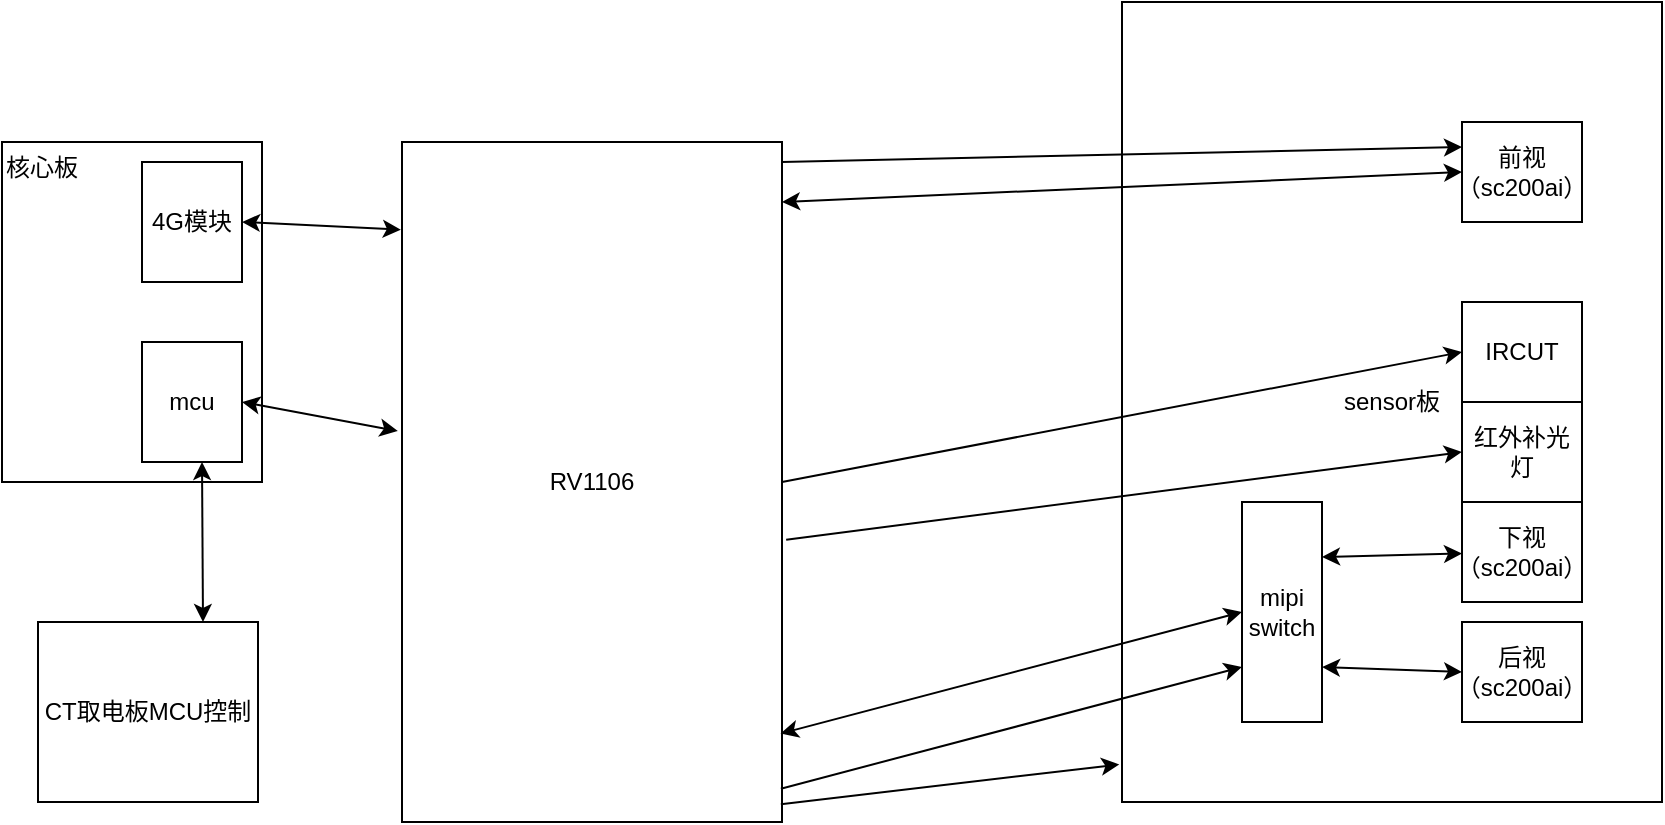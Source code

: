 <mxfile version="26.2.12">
  <diagram name="第 1 页" id="JtDYMbEKJYv2PruXJ-ki">
    <mxGraphModel dx="1183" dy="627" grid="1" gridSize="10" guides="1" tooltips="1" connect="1" arrows="1" fold="1" page="1" pageScale="1" pageWidth="827" pageHeight="1169" math="0" shadow="0">
      <root>
        <mxCell id="0" />
        <mxCell id="1" parent="0" />
        <mxCell id="FWjyikGKuGbgLXf5Dup_-12" value="sensor板" style="rounded=0;whiteSpace=wrap;html=1;" vertex="1" parent="1">
          <mxGeometry x="800" y="110" width="270" height="400" as="geometry" />
        </mxCell>
        <mxCell id="FWjyikGKuGbgLXf5Dup_-1" value="RV1106" style="rounded=0;whiteSpace=wrap;html=1;" vertex="1" parent="1">
          <mxGeometry x="440" y="180" width="190" height="340" as="geometry" />
        </mxCell>
        <mxCell id="FWjyikGKuGbgLXf5Dup_-3" value="核心板&lt;div&gt;&lt;br&gt;&lt;/div&gt;&lt;div&gt;&lt;br&gt;&lt;/div&gt;&lt;div&gt;&lt;br&gt;&lt;/div&gt;&lt;div&gt;&lt;br&gt;&lt;/div&gt;&lt;div&gt;&lt;br&gt;&lt;/div&gt;&lt;div&gt;&lt;br&gt;&lt;/div&gt;&lt;div&gt;&lt;br&gt;&lt;/div&gt;&lt;div&gt;&lt;br&gt;&lt;/div&gt;&lt;div&gt;&lt;br&gt;&lt;/div&gt;&lt;div&gt;&lt;br&gt;&lt;/div&gt;" style="rounded=0;whiteSpace=wrap;html=1;align=left;" vertex="1" parent="1">
          <mxGeometry x="240" y="180" width="130" height="170" as="geometry" />
        </mxCell>
        <mxCell id="FWjyikGKuGbgLXf5Dup_-2" value="mcu" style="rounded=0;whiteSpace=wrap;html=1;" vertex="1" parent="1">
          <mxGeometry x="310" y="280" width="50" height="60" as="geometry" />
        </mxCell>
        <mxCell id="FWjyikGKuGbgLXf5Dup_-4" value="4G模块" style="rounded=0;whiteSpace=wrap;html=1;" vertex="1" parent="1">
          <mxGeometry x="310" y="190" width="50" height="60" as="geometry" />
        </mxCell>
        <mxCell id="FWjyikGKuGbgLXf5Dup_-5" value="CT取电板MCU控制" style="rounded=0;whiteSpace=wrap;html=1;" vertex="1" parent="1">
          <mxGeometry x="258" y="420" width="110" height="90" as="geometry" />
        </mxCell>
        <mxCell id="FWjyikGKuGbgLXf5Dup_-7" value="" style="endArrow=classic;startArrow=classic;html=1;rounded=0;exitX=0.75;exitY=0;exitDx=0;exitDy=0;" edge="1" parent="1" source="FWjyikGKuGbgLXf5Dup_-5">
          <mxGeometry width="50" height="50" relative="1" as="geometry">
            <mxPoint x="290" y="390" as="sourcePoint" />
            <mxPoint x="340" y="340" as="targetPoint" />
          </mxGeometry>
        </mxCell>
        <mxCell id="FWjyikGKuGbgLXf5Dup_-9" value="前视（sc200ai）" style="rounded=0;whiteSpace=wrap;html=1;" vertex="1" parent="1">
          <mxGeometry x="970" y="170" width="60" height="50" as="geometry" />
        </mxCell>
        <mxCell id="FWjyikGKuGbgLXf5Dup_-10" value="下视（sc200ai）" style="rounded=0;whiteSpace=wrap;html=1;" vertex="1" parent="1">
          <mxGeometry x="970" y="360" width="60" height="50" as="geometry" />
        </mxCell>
        <mxCell id="FWjyikGKuGbgLXf5Dup_-11" value="后视（sc200ai）" style="rounded=0;whiteSpace=wrap;html=1;" vertex="1" parent="1">
          <mxGeometry x="970" y="420" width="60" height="50" as="geometry" />
        </mxCell>
        <mxCell id="FWjyikGKuGbgLXf5Dup_-13" value="mipi switch" style="rounded=0;whiteSpace=wrap;html=1;" vertex="1" parent="1">
          <mxGeometry x="860" y="360" width="40" height="110" as="geometry" />
        </mxCell>
        <mxCell id="FWjyikGKuGbgLXf5Dup_-14" value="" style="endArrow=classic;startArrow=classic;html=1;rounded=0;entryX=0;entryY=0.5;entryDx=0;entryDy=0;" edge="1" parent="1" target="FWjyikGKuGbgLXf5Dup_-9">
          <mxGeometry width="50" height="50" relative="1" as="geometry">
            <mxPoint x="630" y="210" as="sourcePoint" />
            <mxPoint x="680" y="160" as="targetPoint" />
          </mxGeometry>
        </mxCell>
        <mxCell id="FWjyikGKuGbgLXf5Dup_-15" value="" style="endArrow=classic;startArrow=classic;html=1;rounded=0;exitX=1;exitY=0.25;exitDx=0;exitDy=0;" edge="1" parent="1" source="FWjyikGKuGbgLXf5Dup_-13" target="FWjyikGKuGbgLXf5Dup_-10">
          <mxGeometry width="50" height="50" relative="1" as="geometry">
            <mxPoint x="870" y="430" as="sourcePoint" />
            <mxPoint x="920" y="380" as="targetPoint" />
          </mxGeometry>
        </mxCell>
        <mxCell id="FWjyikGKuGbgLXf5Dup_-18" value="" style="endArrow=classic;startArrow=classic;html=1;rounded=0;exitX=1;exitY=0.75;exitDx=0;exitDy=0;entryX=0;entryY=0.5;entryDx=0;entryDy=0;" edge="1" parent="1" source="FWjyikGKuGbgLXf5Dup_-13" target="FWjyikGKuGbgLXf5Dup_-11">
          <mxGeometry width="50" height="50" relative="1" as="geometry">
            <mxPoint x="910" y="398" as="sourcePoint" />
            <mxPoint x="930" y="390" as="targetPoint" />
          </mxGeometry>
        </mxCell>
        <mxCell id="FWjyikGKuGbgLXf5Dup_-20" value="红外补光灯" style="rounded=0;whiteSpace=wrap;html=1;" vertex="1" parent="1">
          <mxGeometry x="970" y="310" width="60" height="50" as="geometry" />
        </mxCell>
        <mxCell id="FWjyikGKuGbgLXf5Dup_-21" value="IRCUT" style="rounded=0;whiteSpace=wrap;html=1;" vertex="1" parent="1">
          <mxGeometry x="970" y="260" width="60" height="50" as="geometry" />
        </mxCell>
        <mxCell id="FWjyikGKuGbgLXf5Dup_-22" value="" style="endArrow=classic;html=1;rounded=0;exitX=1.011;exitY=0.585;exitDx=0;exitDy=0;entryX=0;entryY=0.5;entryDx=0;entryDy=0;exitPerimeter=0;" edge="1" parent="1" source="FWjyikGKuGbgLXf5Dup_-1" target="FWjyikGKuGbgLXf5Dup_-20">
          <mxGeometry width="50" height="50" relative="1" as="geometry">
            <mxPoint x="800" y="380" as="sourcePoint" />
            <mxPoint x="850" y="330" as="targetPoint" />
          </mxGeometry>
        </mxCell>
        <mxCell id="FWjyikGKuGbgLXf5Dup_-23" value="" style="endArrow=classic;html=1;rounded=0;exitX=1;exitY=0.5;exitDx=0;exitDy=0;entryX=0;entryY=0.5;entryDx=0;entryDy=0;" edge="1" parent="1" source="FWjyikGKuGbgLXf5Dup_-1" target="FWjyikGKuGbgLXf5Dup_-21">
          <mxGeometry width="50" height="50" relative="1" as="geometry">
            <mxPoint x="730" y="370" as="sourcePoint" />
            <mxPoint x="780" y="320" as="targetPoint" />
          </mxGeometry>
        </mxCell>
        <mxCell id="FWjyikGKuGbgLXf5Dup_-24" value="" style="endArrow=classic;startArrow=classic;html=1;rounded=0;exitX=0.996;exitY=0.87;exitDx=0;exitDy=0;exitPerimeter=0;entryX=0;entryY=0.5;entryDx=0;entryDy=0;" edge="1" parent="1" source="FWjyikGKuGbgLXf5Dup_-1" target="FWjyikGKuGbgLXf5Dup_-13">
          <mxGeometry width="50" height="50" relative="1" as="geometry">
            <mxPoint x="740" y="420" as="sourcePoint" />
            <mxPoint x="790" y="370" as="targetPoint" />
          </mxGeometry>
        </mxCell>
        <mxCell id="FWjyikGKuGbgLXf5Dup_-25" value="" style="endArrow=classic;html=1;rounded=0;entryX=0;entryY=0.75;entryDx=0;entryDy=0;exitX=0.997;exitY=0.951;exitDx=0;exitDy=0;exitPerimeter=0;" edge="1" parent="1" source="FWjyikGKuGbgLXf5Dup_-1" target="FWjyikGKuGbgLXf5Dup_-13">
          <mxGeometry width="50" height="50" relative="1" as="geometry">
            <mxPoint x="390" y="460" as="sourcePoint" />
            <mxPoint x="440" y="410" as="targetPoint" />
          </mxGeometry>
        </mxCell>
        <mxCell id="FWjyikGKuGbgLXf5Dup_-26" value="" style="endArrow=classic;html=1;rounded=0;entryX=0;entryY=0.25;entryDx=0;entryDy=0;" edge="1" parent="1" target="FWjyikGKuGbgLXf5Dup_-9">
          <mxGeometry width="50" height="50" relative="1" as="geometry">
            <mxPoint x="630" y="190" as="sourcePoint" />
            <mxPoint x="680" y="140" as="targetPoint" />
          </mxGeometry>
        </mxCell>
        <mxCell id="FWjyikGKuGbgLXf5Dup_-27" value="" style="endArrow=classic;html=1;rounded=0;entryX=-0.005;entryY=0.953;entryDx=0;entryDy=0;entryPerimeter=0;exitX=0.997;exitY=0.974;exitDx=0;exitDy=0;exitPerimeter=0;" edge="1" parent="1" source="FWjyikGKuGbgLXf5Dup_-1" target="FWjyikGKuGbgLXf5Dup_-12">
          <mxGeometry width="50" height="50" relative="1" as="geometry">
            <mxPoint x="570" y="440" as="sourcePoint" />
            <mxPoint x="620" y="390" as="targetPoint" />
          </mxGeometry>
        </mxCell>
        <mxCell id="FWjyikGKuGbgLXf5Dup_-30" value="" style="endArrow=classic;startArrow=classic;html=1;rounded=0;entryX=-0.003;entryY=0.129;entryDx=0;entryDy=0;entryPerimeter=0;" edge="1" parent="1" target="FWjyikGKuGbgLXf5Dup_-1">
          <mxGeometry width="50" height="50" relative="1" as="geometry">
            <mxPoint x="360" y="220" as="sourcePoint" />
            <mxPoint x="410" y="170" as="targetPoint" />
          </mxGeometry>
        </mxCell>
        <mxCell id="FWjyikGKuGbgLXf5Dup_-31" value="" style="endArrow=classic;startArrow=classic;html=1;rounded=0;exitX=1;exitY=0.5;exitDx=0;exitDy=0;entryX=-0.011;entryY=0.425;entryDx=0;entryDy=0;entryPerimeter=0;" edge="1" parent="1" source="FWjyikGKuGbgLXf5Dup_-2" target="FWjyikGKuGbgLXf5Dup_-1">
          <mxGeometry width="50" height="50" relative="1" as="geometry">
            <mxPoint x="440" y="420" as="sourcePoint" />
            <mxPoint x="490" y="370" as="targetPoint" />
          </mxGeometry>
        </mxCell>
      </root>
    </mxGraphModel>
  </diagram>
</mxfile>
